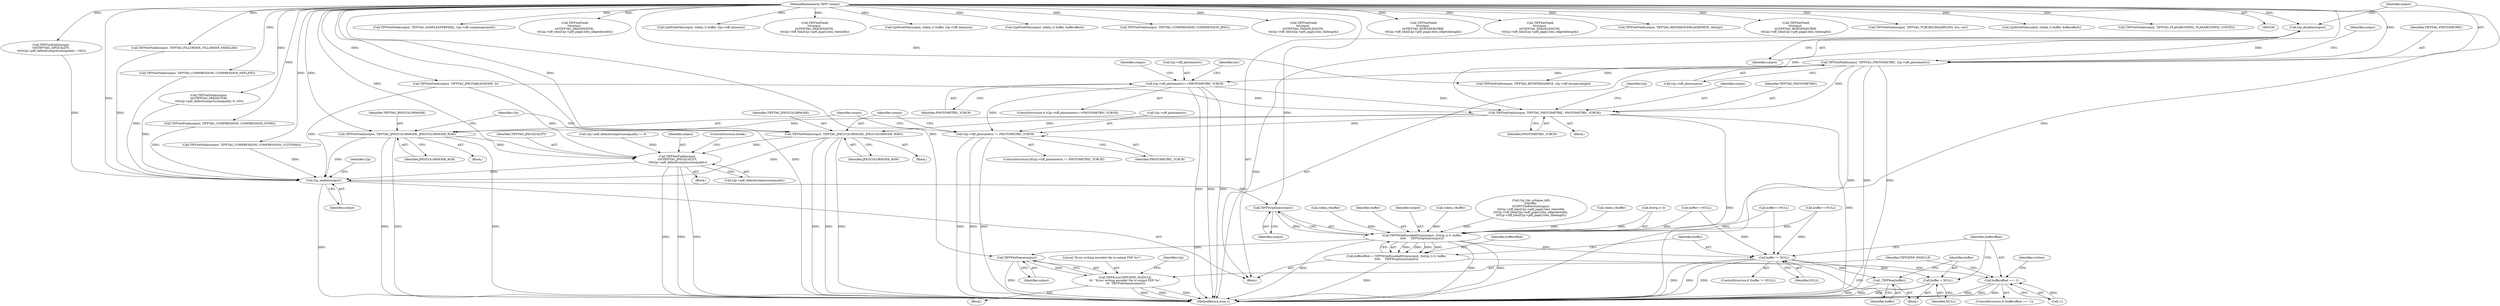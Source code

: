 digraph "0_libtiff_c7153361a4041260719b340f73f2f76@pointer" {
"1001312" [label="(Call,t2p->tiff_photometric==PHOTOMETRIC_YCBCR)"];
"1001165" [label="(Call,TIFFSetField(output, TIFFTAG_PHOTOMETRIC, t2p->tiff_photometric))"];
"1001163" [label="(Call,t2p_disable(output))"];
"1000111" [label="(MethodParameterIn,TIFF* output)"];
"1001381" [label="(Call,TIFFSetField(output, TIFFTAG_PHOTOMETRIC, PHOTOMETRIC_YCBCR))"];
"1001386" [label="(Call,t2p->tiff_photometric != PHOTOMETRIC_YCBCR)"];
"1001392" [label="(Call,TIFFSetField(output, TIFFTAG_JPEGCOLORMODE, JPEGCOLORMODE_RGB))"];
"1001429" [label="(Call,TIFFSetField(output, \n\t\t\t\tTIFFTAG_JPEGQUALITY, \n\t\t\t\tt2p->pdf_defaultcompressionquality))"];
"1001478" [label="(Call,t2p_enable(output))"];
"1001493" [label="(Call,TIFFStripSize(output))"];
"1001487" [label="(Call,TIFFWriteEncodedStrip(output, (tstrip_t) 0, buffer,\n\t\t\t\t\t     TIFFStripSize(output)))"];
"1001485" [label="(Call,bufferoffset = TIFFWriteEncodedStrip(output, (tstrip_t) 0, buffer,\n\t\t\t\t\t     TIFFStripSize(output)))"];
"1001506" [label="(Call,bufferoffset == -1)"];
"1001496" [label="(Call,buffer != NULL)"];
"1001500" [label="(Call,_TIFFfree(buffer))"];
"1001502" [label="(Call,buffer = NULL)"];
"1001514" [label="(Call,TIFFFileName(output))"];
"1001511" [label="(Call,TIFFError(TIFF2PDF_MODULE, \n\t\t\t  \"Error writing encoded tile to output PDF %s\", \n\t\t\t  TIFFFileName(output)))"];
"1001398" [label="(Call,TIFFSetField(output, TIFFTAG_JPEGCOLORMODE, JPEGCOLORMODE_RAW))"];
"1001042" [label="(Call,(tdata_t)buffer)"];
"1001431" [label="(Identifier,TIFFTAG_JPEGQUALITY)"];
"1001368" [label="(Call,TIFFSetField(output, TIFFTAG_JPEGTABLESMODE, 0))"];
"1001489" [label="(Call,(tstrip_t) 0)"];
"1001399" [label="(Identifier,output)"];
"1001428" [label="(Block,)"];
"1001530" [label="(MethodReturn,tsize_t)"];
"1001400" [label="(Identifier,TIFFTAG_JPEGCOLORMODE)"];
"1001316" [label="(Identifier,PHOTOMETRIC_YCBCR)"];
"1001502" [label="(Call,buffer = NULL)"];
"1000712" [label="(Call,buffer==NULL)"];
"1000927" [label="(Call,buffer==NULL)"];
"1001385" [label="(ControlStructure,if(t2p->tiff_photometric != PHOTOMETRIC_YCBCR))"];
"1001398" [label="(Call,TIFFSetField(output, TIFFTAG_JPEGCOLORMODE, JPEGCOLORMODE_RAW))"];
"1001401" [label="(Identifier,JPEGCOLORMODE_RAW)"];
"1001289" [label="(Call,TIFFSetField(output, TIFFTAG_FILLORDER, FILLORDER_MSB2LSB))"];
"1001497" [label="(Identifier,buffer)"];
"1001320" [label="(Identifier,hor)"];
"1001437" [label="(Call,TIFFSetField(output, TIFFTAG_COMPRESSION, COMPRESSION_DEFLATE))"];
"1001450" [label="(Call,TIFFSetField(output, \n\t\t\t\tTIFFTAG_PREDICTOR, \n\t\t\t\tt2p->pdf_defaultcompressionquality % 100))"];
"1001166" [label="(Identifier,output)"];
"1001177" [label="(Call,TIFFSetField(output, TIFFTAG_SAMPLESPERPIXEL, t2p->tiff_samplesperpixel))"];
"1000111" [label="(MethodParameterIn,TIFF* output)"];
"1001511" [label="(Call,TIFFError(TIFF2PDF_MODULE, \n\t\t\t  \"Error writing encoded tile to output PDF %s\", \n\t\t\t  TIFFFileName(output)))"];
"1001423" [label="(Call,t2p->pdf_defaultcompressionquality != 0)"];
"1001384" [label="(Identifier,PHOTOMETRIC_YCBCR)"];
"1001008" [label="(Call,(tdata_t)buffer)"];
"1001479" [label="(Identifier,output)"];
"1001492" [label="(Identifier,buffer)"];
"1000113" [label="(Block,)"];
"1001210" [label="(Call,TIFFSetField(\n\t\t\toutput, \n\t\t\tTIFFTAG_IMAGEWIDTH, \n\t\t\tt2p->tiff_tiles[t2p->pdf_page].tiles_edgetilewidth))"];
"1001432" [label="(Call,t2p->pdf_defaultcompressionquality)"];
"1001312" [label="(Call,t2p->tiff_photometric==PHOTOMETRIC_YCBCR)"];
"1001429" [label="(Call,TIFFSetField(output, \n\t\t\t\tTIFFTAG_JPEGQUALITY, \n\t\t\t\tt2p->pdf_defaultcompressionquality))"];
"1001167" [label="(Identifier,TIFFTAG_PHOTOMETRIC)"];
"1000940" [label="(Call,buffer==NULL)"];
"1001381" [label="(Call,TIFFSetField(output, TIFFTAG_PHOTOMETRIC, PHOTOMETRIC_YCBCR))"];
"1001394" [label="(Identifier,TIFFTAG_JPEGCOLORMODE)"];
"1001515" [label="(Identifier,output)"];
"1001495" [label="(ControlStructure,if (buffer != NULL))"];
"1001171" [label="(Call,TIFFSetField(output, TIFFTAG_BITSPERSAMPLE, t2p->tiff_bitspersample))"];
"1000325" [label="(Call,t2pWriteFile(output, (tdata_t) buffer, t2p->tiff_datasize))"];
"1001485" [label="(Call,bufferoffset = TIFFWriteEncodedStrip(output, (tstrip_t) 0, buffer,\n\t\t\t\t\t     TIFFStripSize(output)))"];
"1001299" [label="(Call,TIFFSetField(output, TIFFTAG_COMPRESSION, COMPRESSION_NONE))"];
"1001311" [label="(ControlStructure,if (t2p->tiff_photometric==PHOTOMETRIC_YCBCR))"];
"1001513" [label="(Literal,\"Error writing encoded tile to output PDF %s\")"];
"1001512" [label="(Identifier,TIFF2PDF_MODULE)"];
"1001365" [label="(Identifier,output)"];
"1001504" [label="(Identifier,NULL)"];
"1001196" [label="(Call,TIFFSetField(\n\t\t\toutput, \n\t\t\tTIFFTAG_IMAGEWIDTH, \n\t\t\tt2p->tiff_tiles[t2p->pdf_page].tiles_tilewidth))"];
"1001388" [label="(Identifier,t2p)"];
"1000253" [label="(Call,t2pWriteFile(output, (tdata_t) buffer, t2p->tiff_datasize))"];
"1001487" [label="(Call,TIFFWriteEncodedStrip(output, (tstrip_t) 0, buffer,\n\t\t\t\t\t     TIFFStripSize(output)))"];
"1001505" [label="(ControlStructure,if (bufferoffset == -1))"];
"1000529" [label="(Call,t2pWriteFile(output, (tdata_t) buffer, bufferoffset))"];
"1001364" [label="(Call,TIFFSetField(output, TIFFTAG_COMPRESSION, COMPRESSION_JPEG))"];
"1001498" [label="(Identifier,NULL)"];
"1001405" [label="(Identifier,t2p)"];
"1001382" [label="(Identifier,output)"];
"1001524" [label="(Identifier,written)"];
"1001235" [label="(Call,TIFFSetField(\n\t\t\toutput, \n\t\t\tTIFFTAG_IMAGELENGTH, \n\t\t\tt2p->tiff_tiles[t2p->pdf_page].tiles_tilelength))"];
"1001486" [label="(Identifier,bufferoffset)"];
"1001305" [label="(Call,TIFFSetField(output, TIFFTAG_COMPRESSION, COMPRESSION_CCITTFAX4))"];
"1001488" [label="(Identifier,output)"];
"1001507" [label="(Identifier,bufferoffset)"];
"1001397" [label="(Block,)"];
"1001383" [label="(Identifier,TIFFTAG_PHOTOMETRIC)"];
"1001430" [label="(Identifier,output)"];
"1001503" [label="(Identifier,buffer)"];
"1001467" [label="(Call,TIFFSetField(output, \n\t\t\t\tTIFFTAG_ZIPQUALITY, \n\t\t\t\t(t2p->pdf_defaultcompressionquality / 100)))"];
"1001273" [label="(Call,TIFFSetField(\n\t\t\toutput, \n\t\t\tTIFFTAG_ROWSPERSTRIP, \n\t\t\tt2p->tiff_tiles[t2p->pdf_page].tiles_edgetilelength))"];
"1001380" [label="(Block,)"];
"1001261" [label="(Call,TIFFSetField(\n\t\t\toutput, \n\t\t\tTIFFTAG_IMAGELENGTH, \n\t\t\tt2p->tiff_tiles[t2p->pdf_page].tiles_edgetilelength))"];
"1001482" [label="(Identifier,t2p)"];
"1001501" [label="(Identifier,buffer)"];
"1001165" [label="(Call,TIFFSetField(output, TIFFTAG_PHOTOMETRIC, t2p->tiff_photometric))"];
"1001494" [label="(Identifier,output)"];
"1001097" [label="(Call,(tdata_t)buffer)"];
"1001393" [label="(Identifier,output)"];
"1001499" [label="(Block,)"];
"1001395" [label="(Identifier,JPEGCOLORMODE_RGB)"];
"1001163" [label="(Call,t2p_disable(output))"];
"1001164" [label="(Identifier,output)"];
"1001500" [label="(Call,_TIFFfree(buffer))"];
"1001510" [label="(Block,)"];
"1001386" [label="(Call,t2p->tiff_photometric != PHOTOMETRIC_YCBCR)"];
"1001478" [label="(Call,t2p_enable(output))"];
"1001387" [label="(Call,t2p->tiff_photometric)"];
"1001435" [label="(ControlStructure,break;)"];
"1001392" [label="(Call,TIFFSetField(output, TIFFTAG_JPEGCOLORMODE, JPEGCOLORMODE_RGB))"];
"1001514" [label="(Call,TIFFFileName(output))"];
"1001508" [label="(Call,-1)"];
"1001506" [label="(Call,bufferoffset == -1)"];
"1001360" [label="(Call,TIFFSetField(output, TIFFTAG_REFERENCEBLACKWHITE, xfloatp))"];
"1001518" [label="(Identifier,t2p)"];
"1001496" [label="(Call,buffer != NULL)"];
"1001247" [label="(Call,TIFFSetField(\n\t\t\toutput, \n\t\t\tTIFFTAG_ROWSPERSTRIP, \n\t\t\tt2p->tiff_tiles[t2p->pdf_page].tiles_tilelength))"];
"1001168" [label="(Call,t2p->tiff_photometric)"];
"1001313" [label="(Call,t2p->tiff_photometric)"];
"1001346" [label="(Call,TIFFSetField(output, TIFFTAG_YCBCRSUBSAMPLING, hor, ver))"];
"1001391" [label="(Block,)"];
"1001493" [label="(Call,TIFFStripSize(output))"];
"1000683" [label="(Call,t2pWriteFile(output, (tdata_t) buffer, bufferoffset))"];
"1001285" [label="(Call,TIFFSetField(output, TIFFTAG_PLANARCONFIG, PLANARCONFIG_CONTIG))"];
"1001172" [label="(Identifier,output)"];
"1001132" [label="(Call,t2p_tile_collapse_left(\n\t\t\tbuffer, \n\t\t\tTIFFTileRowSize(input),\n\t\t\tt2p->tiff_tiles[t2p->pdf_page].tiles_tilewidth,\n\t\t\tt2p->tiff_tiles[t2p->pdf_page].tiles_edgetilewidth, \n\t\t\tt2p->tiff_tiles[t2p->pdf_page].tiles_tilelength))"];
"1001390" [label="(Identifier,PHOTOMETRIC_YCBCR)"];
"1001312" -> "1001311"  [label="AST: "];
"1001312" -> "1001316"  [label="CFG: "];
"1001313" -> "1001312"  [label="AST: "];
"1001316" -> "1001312"  [label="AST: "];
"1001320" -> "1001312"  [label="CFG: "];
"1001365" -> "1001312"  [label="CFG: "];
"1001312" -> "1001530"  [label="DDG: "];
"1001312" -> "1001530"  [label="DDG: "];
"1001312" -> "1001530"  [label="DDG: "];
"1001165" -> "1001312"  [label="DDG: "];
"1001312" -> "1001381"  [label="DDG: "];
"1001312" -> "1001386"  [label="DDG: "];
"1001165" -> "1000113"  [label="AST: "];
"1001165" -> "1001168"  [label="CFG: "];
"1001166" -> "1001165"  [label="AST: "];
"1001167" -> "1001165"  [label="AST: "];
"1001168" -> "1001165"  [label="AST: "];
"1001172" -> "1001165"  [label="CFG: "];
"1001165" -> "1001530"  [label="DDG: "];
"1001165" -> "1001530"  [label="DDG: "];
"1001165" -> "1001530"  [label="DDG: "];
"1001163" -> "1001165"  [label="DDG: "];
"1000111" -> "1001165"  [label="DDG: "];
"1001165" -> "1001171"  [label="DDG: "];
"1001165" -> "1001381"  [label="DDG: "];
"1001163" -> "1000113"  [label="AST: "];
"1001163" -> "1001164"  [label="CFG: "];
"1001164" -> "1001163"  [label="AST: "];
"1001166" -> "1001163"  [label="CFG: "];
"1001163" -> "1001530"  [label="DDG: "];
"1000111" -> "1001163"  [label="DDG: "];
"1000111" -> "1000108"  [label="AST: "];
"1000111" -> "1001530"  [label="DDG: "];
"1000111" -> "1000253"  [label="DDG: "];
"1000111" -> "1000325"  [label="DDG: "];
"1000111" -> "1000529"  [label="DDG: "];
"1000111" -> "1000683"  [label="DDG: "];
"1000111" -> "1001171"  [label="DDG: "];
"1000111" -> "1001177"  [label="DDG: "];
"1000111" -> "1001196"  [label="DDG: "];
"1000111" -> "1001210"  [label="DDG: "];
"1000111" -> "1001235"  [label="DDG: "];
"1000111" -> "1001247"  [label="DDG: "];
"1000111" -> "1001261"  [label="DDG: "];
"1000111" -> "1001273"  [label="DDG: "];
"1000111" -> "1001285"  [label="DDG: "];
"1000111" -> "1001289"  [label="DDG: "];
"1000111" -> "1001299"  [label="DDG: "];
"1000111" -> "1001305"  [label="DDG: "];
"1000111" -> "1001346"  [label="DDG: "];
"1000111" -> "1001360"  [label="DDG: "];
"1000111" -> "1001364"  [label="DDG: "];
"1000111" -> "1001368"  [label="DDG: "];
"1000111" -> "1001381"  [label="DDG: "];
"1000111" -> "1001392"  [label="DDG: "];
"1000111" -> "1001398"  [label="DDG: "];
"1000111" -> "1001429"  [label="DDG: "];
"1000111" -> "1001437"  [label="DDG: "];
"1000111" -> "1001450"  [label="DDG: "];
"1000111" -> "1001467"  [label="DDG: "];
"1000111" -> "1001478"  [label="DDG: "];
"1000111" -> "1001487"  [label="DDG: "];
"1000111" -> "1001493"  [label="DDG: "];
"1000111" -> "1001514"  [label="DDG: "];
"1001381" -> "1001380"  [label="AST: "];
"1001381" -> "1001384"  [label="CFG: "];
"1001382" -> "1001381"  [label="AST: "];
"1001383" -> "1001381"  [label="AST: "];
"1001384" -> "1001381"  [label="AST: "];
"1001388" -> "1001381"  [label="CFG: "];
"1001381" -> "1001530"  [label="DDG: "];
"1001381" -> "1001530"  [label="DDG: "];
"1001368" -> "1001381"  [label="DDG: "];
"1001381" -> "1001386"  [label="DDG: "];
"1001381" -> "1001392"  [label="DDG: "];
"1001381" -> "1001398"  [label="DDG: "];
"1001386" -> "1001385"  [label="AST: "];
"1001386" -> "1001390"  [label="CFG: "];
"1001387" -> "1001386"  [label="AST: "];
"1001390" -> "1001386"  [label="AST: "];
"1001393" -> "1001386"  [label="CFG: "];
"1001399" -> "1001386"  [label="CFG: "];
"1001386" -> "1001530"  [label="DDG: "];
"1001386" -> "1001530"  [label="DDG: "];
"1001386" -> "1001530"  [label="DDG: "];
"1001392" -> "1001391"  [label="AST: "];
"1001392" -> "1001395"  [label="CFG: "];
"1001393" -> "1001392"  [label="AST: "];
"1001394" -> "1001392"  [label="AST: "];
"1001395" -> "1001392"  [label="AST: "];
"1001405" -> "1001392"  [label="CFG: "];
"1001392" -> "1001530"  [label="DDG: "];
"1001392" -> "1001530"  [label="DDG: "];
"1001392" -> "1001530"  [label="DDG: "];
"1001392" -> "1001429"  [label="DDG: "];
"1001392" -> "1001478"  [label="DDG: "];
"1001429" -> "1001428"  [label="AST: "];
"1001429" -> "1001432"  [label="CFG: "];
"1001430" -> "1001429"  [label="AST: "];
"1001431" -> "1001429"  [label="AST: "];
"1001432" -> "1001429"  [label="AST: "];
"1001435" -> "1001429"  [label="CFG: "];
"1001429" -> "1001530"  [label="DDG: "];
"1001429" -> "1001530"  [label="DDG: "];
"1001429" -> "1001530"  [label="DDG: "];
"1001398" -> "1001429"  [label="DDG: "];
"1001368" -> "1001429"  [label="DDG: "];
"1001423" -> "1001429"  [label="DDG: "];
"1001429" -> "1001478"  [label="DDG: "];
"1001478" -> "1000113"  [label="AST: "];
"1001478" -> "1001479"  [label="CFG: "];
"1001479" -> "1001478"  [label="AST: "];
"1001482" -> "1001478"  [label="CFG: "];
"1001478" -> "1001530"  [label="DDG: "];
"1001450" -> "1001478"  [label="DDG: "];
"1001289" -> "1001478"  [label="DDG: "];
"1001299" -> "1001478"  [label="DDG: "];
"1001398" -> "1001478"  [label="DDG: "];
"1001437" -> "1001478"  [label="DDG: "];
"1001467" -> "1001478"  [label="DDG: "];
"1001368" -> "1001478"  [label="DDG: "];
"1001305" -> "1001478"  [label="DDG: "];
"1001478" -> "1001493"  [label="DDG: "];
"1001493" -> "1001487"  [label="AST: "];
"1001493" -> "1001494"  [label="CFG: "];
"1001494" -> "1001493"  [label="AST: "];
"1001487" -> "1001493"  [label="CFG: "];
"1001493" -> "1001487"  [label="DDG: "];
"1001487" -> "1001485"  [label="AST: "];
"1001488" -> "1001487"  [label="AST: "];
"1001489" -> "1001487"  [label="AST: "];
"1001492" -> "1001487"  [label="AST: "];
"1001485" -> "1001487"  [label="CFG: "];
"1001487" -> "1001530"  [label="DDG: "];
"1001487" -> "1001530"  [label="DDG: "];
"1001487" -> "1001530"  [label="DDG: "];
"1001487" -> "1001485"  [label="DDG: "];
"1001487" -> "1001485"  [label="DDG: "];
"1001487" -> "1001485"  [label="DDG: "];
"1001487" -> "1001485"  [label="DDG: "];
"1001489" -> "1001487"  [label="DDG: "];
"1000940" -> "1001487"  [label="DDG: "];
"1000712" -> "1001487"  [label="DDG: "];
"1001132" -> "1001487"  [label="DDG: "];
"1001097" -> "1001487"  [label="DDG: "];
"1001042" -> "1001487"  [label="DDG: "];
"1001008" -> "1001487"  [label="DDG: "];
"1000927" -> "1001487"  [label="DDG: "];
"1001487" -> "1001496"  [label="DDG: "];
"1001487" -> "1001514"  [label="DDG: "];
"1001485" -> "1000113"  [label="AST: "];
"1001486" -> "1001485"  [label="AST: "];
"1001497" -> "1001485"  [label="CFG: "];
"1001485" -> "1001530"  [label="DDG: "];
"1001485" -> "1001506"  [label="DDG: "];
"1001506" -> "1001505"  [label="AST: "];
"1001506" -> "1001508"  [label="CFG: "];
"1001507" -> "1001506"  [label="AST: "];
"1001508" -> "1001506"  [label="AST: "];
"1001512" -> "1001506"  [label="CFG: "];
"1001524" -> "1001506"  [label="CFG: "];
"1001506" -> "1001530"  [label="DDG: "];
"1001506" -> "1001530"  [label="DDG: "];
"1001506" -> "1001530"  [label="DDG: "];
"1001508" -> "1001506"  [label="DDG: "];
"1001496" -> "1001495"  [label="AST: "];
"1001496" -> "1001498"  [label="CFG: "];
"1001497" -> "1001496"  [label="AST: "];
"1001498" -> "1001496"  [label="AST: "];
"1001501" -> "1001496"  [label="CFG: "];
"1001507" -> "1001496"  [label="CFG: "];
"1001496" -> "1001530"  [label="DDG: "];
"1001496" -> "1001530"  [label="DDG: "];
"1001496" -> "1001530"  [label="DDG: "];
"1000712" -> "1001496"  [label="DDG: "];
"1000940" -> "1001496"  [label="DDG: "];
"1000927" -> "1001496"  [label="DDG: "];
"1001496" -> "1001500"  [label="DDG: "];
"1001496" -> "1001502"  [label="DDG: "];
"1001500" -> "1001499"  [label="AST: "];
"1001500" -> "1001501"  [label="CFG: "];
"1001501" -> "1001500"  [label="AST: "];
"1001503" -> "1001500"  [label="CFG: "];
"1001500" -> "1001530"  [label="DDG: "];
"1001502" -> "1001499"  [label="AST: "];
"1001502" -> "1001504"  [label="CFG: "];
"1001503" -> "1001502"  [label="AST: "];
"1001504" -> "1001502"  [label="AST: "];
"1001507" -> "1001502"  [label="CFG: "];
"1001502" -> "1001530"  [label="DDG: "];
"1001502" -> "1001530"  [label="DDG: "];
"1001514" -> "1001511"  [label="AST: "];
"1001514" -> "1001515"  [label="CFG: "];
"1001515" -> "1001514"  [label="AST: "];
"1001511" -> "1001514"  [label="CFG: "];
"1001514" -> "1001530"  [label="DDG: "];
"1001514" -> "1001511"  [label="DDG: "];
"1001511" -> "1001510"  [label="AST: "];
"1001512" -> "1001511"  [label="AST: "];
"1001513" -> "1001511"  [label="AST: "];
"1001518" -> "1001511"  [label="CFG: "];
"1001511" -> "1001530"  [label="DDG: "];
"1001511" -> "1001530"  [label="DDG: "];
"1001511" -> "1001530"  [label="DDG: "];
"1001398" -> "1001397"  [label="AST: "];
"1001398" -> "1001401"  [label="CFG: "];
"1001399" -> "1001398"  [label="AST: "];
"1001400" -> "1001398"  [label="AST: "];
"1001401" -> "1001398"  [label="AST: "];
"1001405" -> "1001398"  [label="CFG: "];
"1001398" -> "1001530"  [label="DDG: "];
"1001398" -> "1001530"  [label="DDG: "];
"1001398" -> "1001530"  [label="DDG: "];
}
